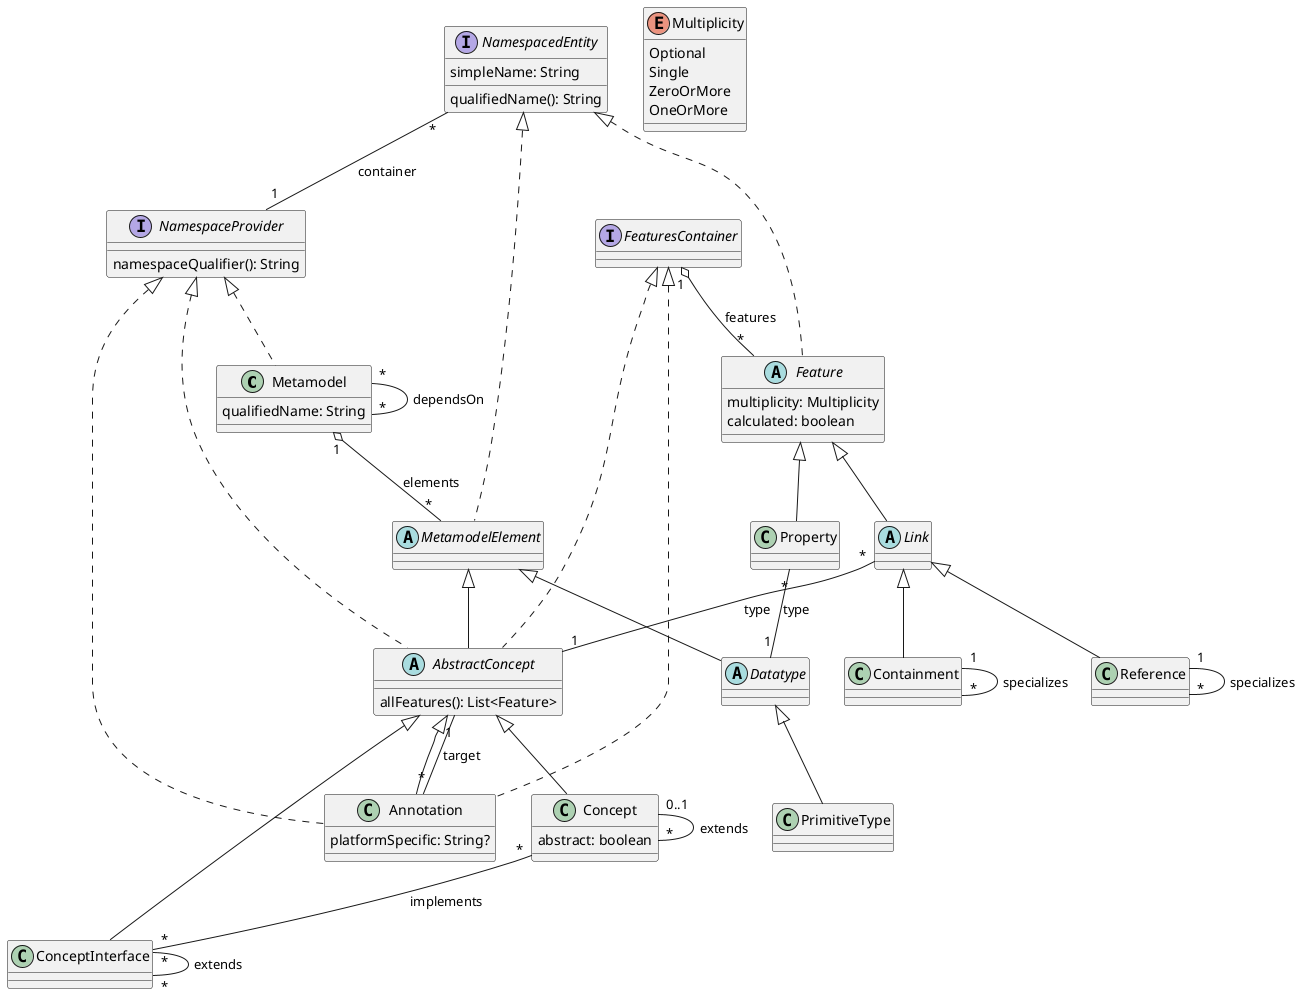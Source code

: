@startuml

' classes

class Metamodel implements NamespaceProvider {
  qualifiedName: String
}

class Concept extends AbstractConcept {
  abstract: boolean
}

class ConceptInterface extends AbstractConcept

class PrimitiveType extends Datatype

class Annotation extends AbstractConcept implements NamespaceProvider, FeaturesContainer {
  platformSpecific: String?
}

class Containment extends Link

class Reference extends Link

class Property extends Feature

' Abstract classes

abstract class MetamodelElement implements NamespacedEntity

abstract class AbstractConcept extends MetamodelElement implements FeaturesContainer, NamespaceProvider {
  allFeatures(): List<Feature>
}

abstract class Datatype extends MetamodelElement

abstract class Feature implements NamespacedEntity {
  multiplicity: Multiplicity
  calculated: boolean
}

abstract class Link extends Feature {
}

' Interfaces

interface NamespaceProvider {
   namespaceQualifier(): String
}

interface NamespacedEntity {
  simpleName: String
  qualifiedName(): String
}

interface FeaturesContainer

' Enums

enum Multiplicity {
  Optional
  Single
  ZeroOrMore
  OneOrMore
}

' Relations

Metamodel "1" o-- "*" MetamodelElement: elements
Metamodel "*" -- "*" Metamodel: dependsOn

Concept "0..1" -- "*" Concept: extends
Concept "*" -- "*" ConceptInterface: implements

ConceptInterface "*" -- "*" ConceptInterface: extends

Annotation "*" -- "1" AbstractConcept: target

Containment "1" -- "*" Containment: specializes

Reference "1" -- "*" Reference: specializes

Property "*" -- "1" Datatype: type

Link "*" -- "1" AbstractConcept: type

NamespacedEntity "*" -- "1" NamespaceProvider: container

FeaturesContainer "1" o-- "*" Feature: features

@enduml
